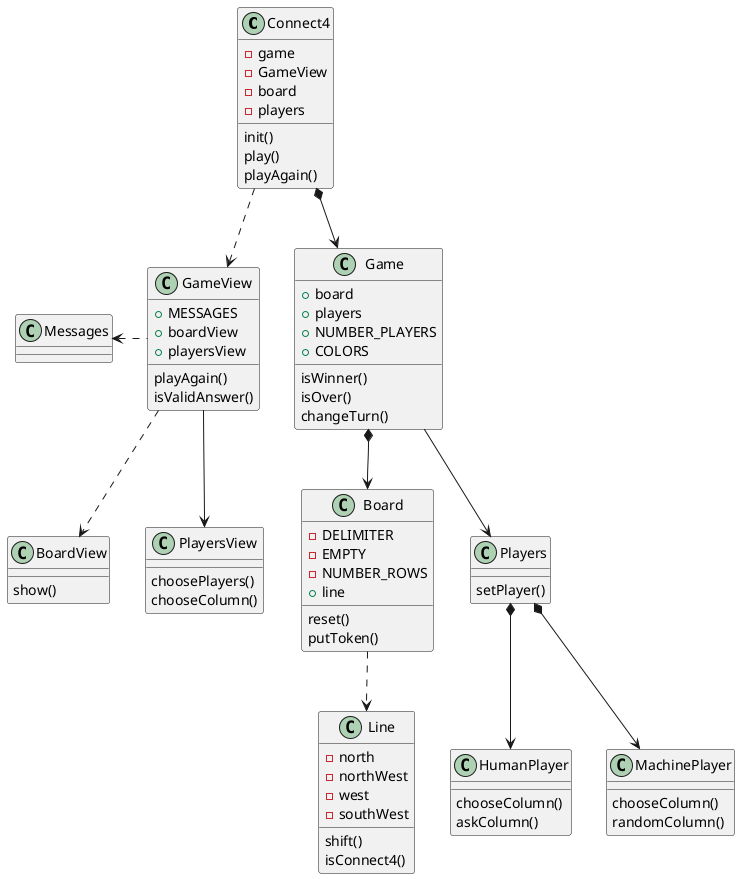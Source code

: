 @startuml "Classes Diagram"

class Connect4 {
  - game
  - GameView
  - board
  - players

  init()
  play()
  playAgain()
}
class Game {
  + board
  + players
  + NUMBER_PLAYERS
  + COLORS

  isWinner()
  isOver()
  changeTurn()
}
class GameView {
  + MESSAGES
  + boardView
  + playersView

  playAgain()
  isValidAnswer()
}
class Board {
  - DELIMITER
  - EMPTY
  - NUMBER_ROWS
  + line

  reset()
  putToken()
}
class BoardView {
  show()
}
class Line {
  - north
  - northWest
  - west
  - southWest

  shift()
  isConnect4()
}
class Players {
  setPlayer()
}
class PlayersView {
  choosePlayers()
  chooseColumn()
}
class HumanPlayer {
  chooseColumn()
  askColumn()
}
class MachinePlayer {
  chooseColumn()
  randomColumn()
}
class Messages {

}

Connect4 *--> Game
Connect4 ..> GameView
Game --> Players
Game *--> Board
GameView ..> BoardView
GameView --> PlayersView
Messages <. GameView
Board ..> Line
Players *--> HumanPlayer
Players *--> MachinePlayer

@enduml